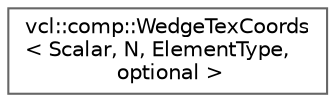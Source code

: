 digraph "Graphical Class Hierarchy"
{
 // LATEX_PDF_SIZE
  bgcolor="transparent";
  edge [fontname=Helvetica,fontsize=10,labelfontname=Helvetica,labelfontsize=10];
  node [fontname=Helvetica,fontsize=10,shape=box,height=0.2,width=0.4];
  rankdir="LR";
  Node0 [label="vcl::comp::WedgeTexCoords\l\< Scalar, N, ElementType,\l optional \>",height=0.2,width=0.4,color="grey40", fillcolor="white", style="filled",URL="$classvcl_1_1comp_1_1WedgeTexCoords.html",tooltip=" "];
}
